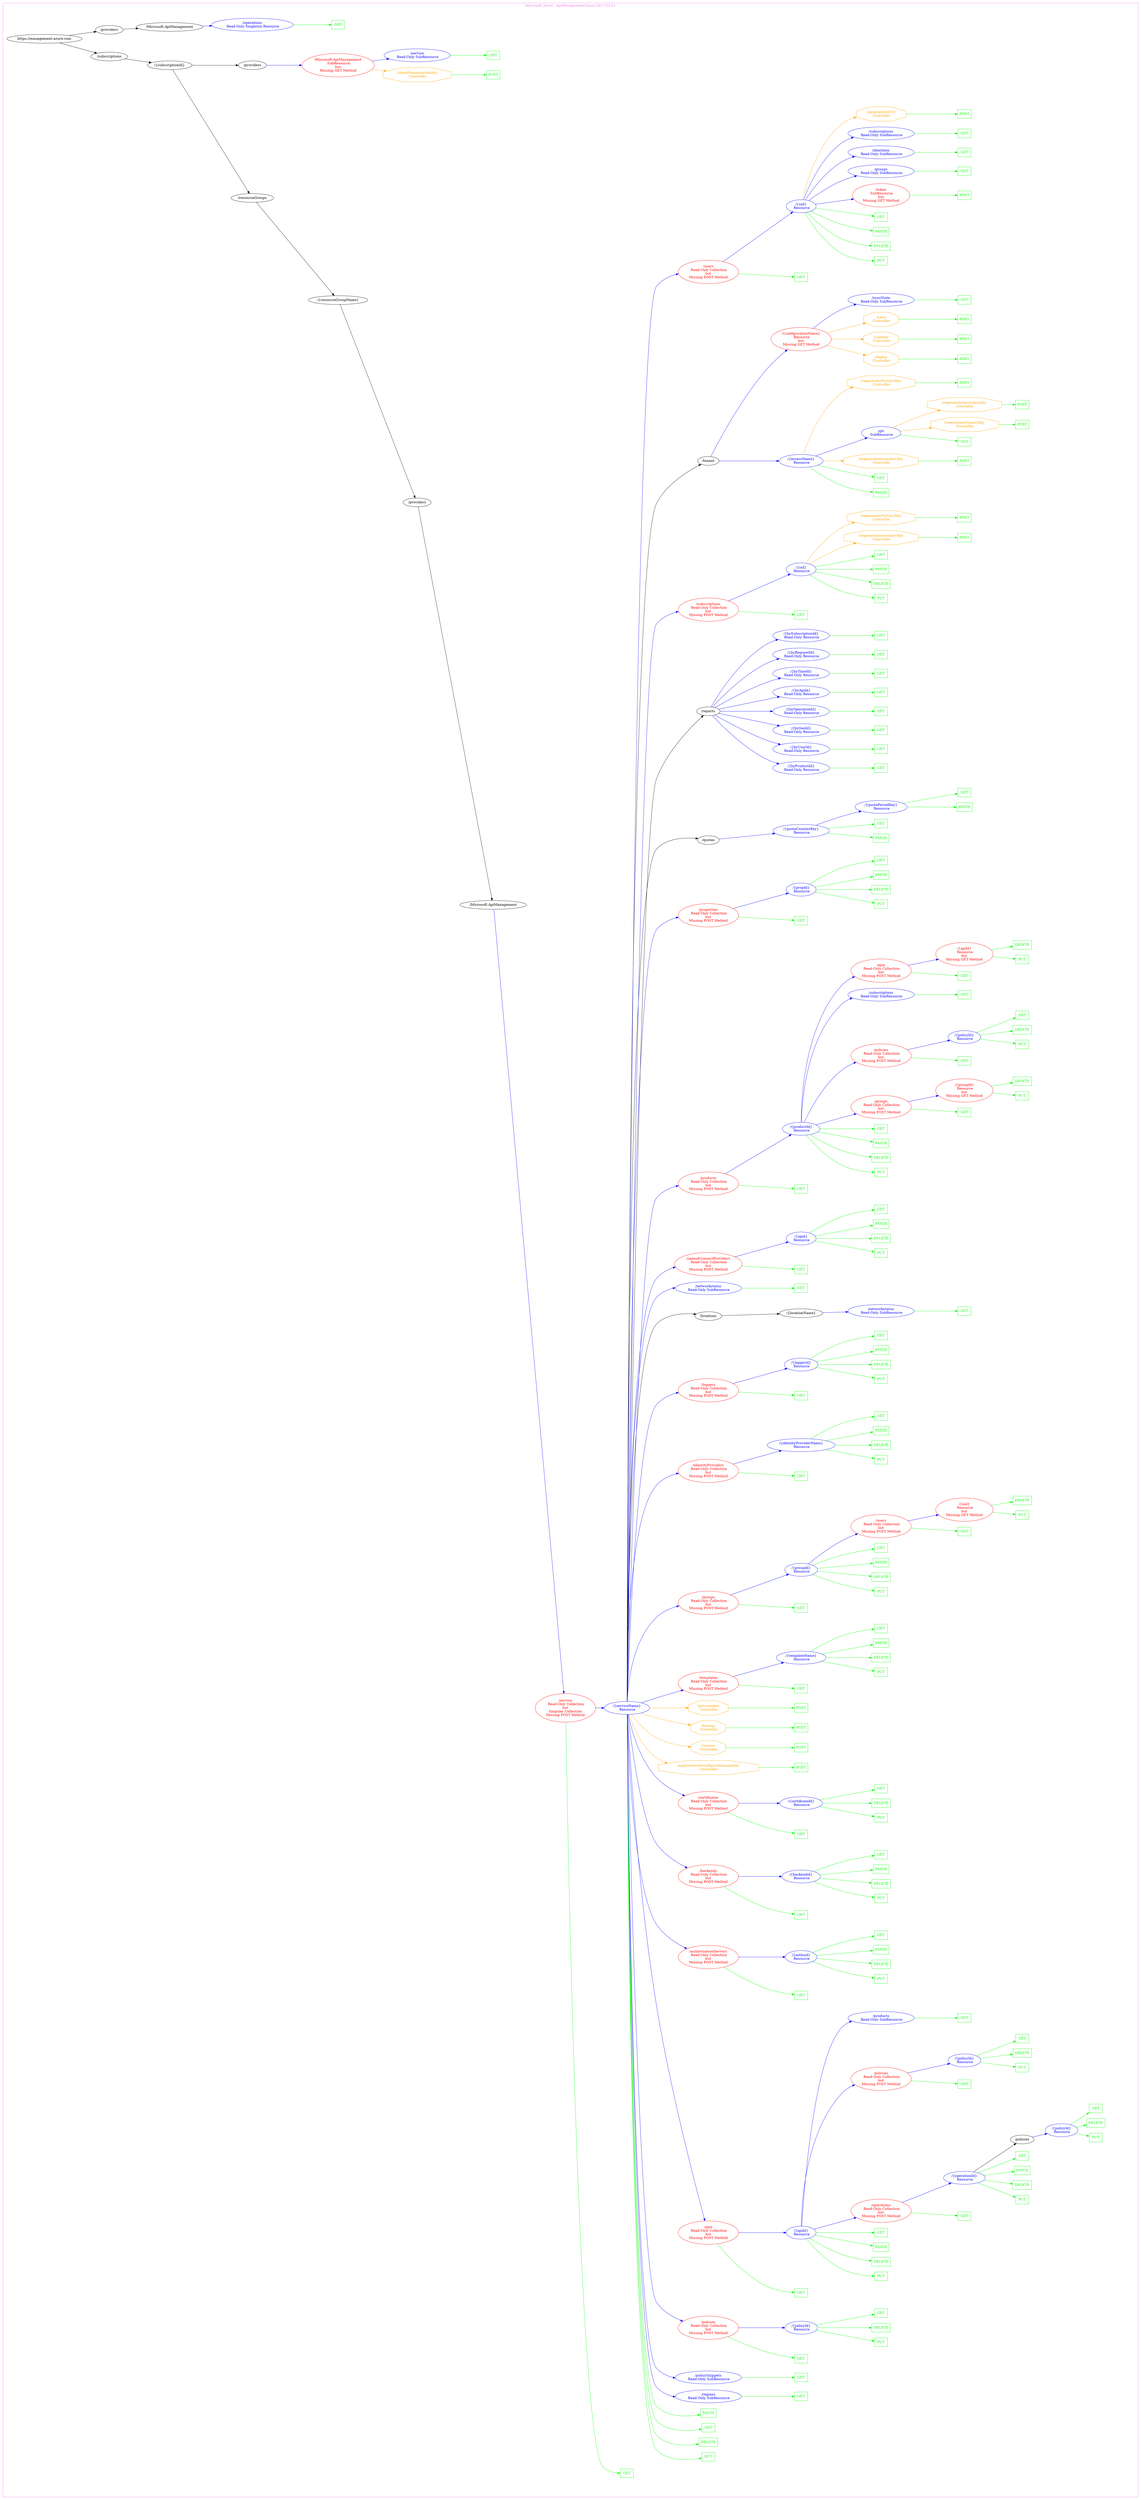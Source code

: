 digraph Cloud_Computing_REST_API {
rankdir="LR";
subgraph cluster_0 {
label="Microsoft Azure - ApiManagementClient 2017-03-01"
color=violet
fontcolor=violet
subgraph cluster_1 {
label=""
color=white
fontcolor=white
node1 [label="https://management.azure.com", shape="ellipse", color="black", fontcolor="black"]
node1 -> node2 [color="black", fontcolor="black"]
subgraph cluster_2 {
label=""
color=white
fontcolor=white
node2 [label="/subscriptions", shape="ellipse", color="black", fontcolor="black"]
node2 -> node3 [color="black", fontcolor="black"]
subgraph cluster_3 {
label=""
color=white
fontcolor=white
node3 [label="/{subscriptionId}", shape="ellipse", color="black", fontcolor="black"]
node3 -> node4 [color="black", fontcolor="black"]
subgraph cluster_4 {
label=""
color=white
fontcolor=white
node4 [label="/resourceGroups", shape="ellipse", color="black", fontcolor="black"]
node4 -> node5 [color="black", fontcolor="black"]
subgraph cluster_5 {
label=""
color=white
fontcolor=white
node5 [label="/{resourceGroupName}", shape="ellipse", color="black", fontcolor="black"]
node5 -> node6 [color="black", fontcolor="black"]
subgraph cluster_6 {
label=""
color=white
fontcolor=white
node6 [label="/providers", shape="ellipse", color="black", fontcolor="black"]
node6 -> node7 [color="black", fontcolor="black"]
subgraph cluster_7 {
label=""
color=white
fontcolor=white
node7 [label="/Microsoft.ApiManagement", shape="ellipse", color="black", fontcolor="black"]
node7 -> node8 [color="blue", fontcolor="blue"]
subgraph cluster_8 {
label=""
color=white
fontcolor=white
node8 [label="/service\n Read-Only Collection\nbut\nSingular Collection\nMissing POST Method", shape="ellipse", color="red", fontcolor="red"]
node8 -> node9 [color="green", fontcolor="green"]
subgraph cluster_9 {
label=""
color=white
fontcolor=white
node9 [label="GET", shape="box", color="green", fontcolor="green"]
}
node8 -> node10 [color="blue", fontcolor="blue"]
subgraph cluster_10 {
label=""
color=white
fontcolor=white
node10 [label="/{serviceName}\n Resource", shape="ellipse", color="blue", fontcolor="blue"]
node10 -> node11 [color="green", fontcolor="green"]
subgraph cluster_11 {
label=""
color=white
fontcolor=white
node11 [label="PUT", shape="box", color="green", fontcolor="green"]
}
node10 -> node12 [color="green", fontcolor="green"]
subgraph cluster_12 {
label=""
color=white
fontcolor=white
node12 [label="DELETE", shape="box", color="green", fontcolor="green"]
}
node10 -> node13 [color="green", fontcolor="green"]
subgraph cluster_13 {
label=""
color=white
fontcolor=white
node13 [label="GET", shape="box", color="green", fontcolor="green"]
}
node10 -> node14 [color="green", fontcolor="green"]
subgraph cluster_14 {
label=""
color=white
fontcolor=white
node14 [label="PATCH", shape="box", color="green", fontcolor="green"]
}
node10 -> node15 [color="blue", fontcolor="blue"]
subgraph cluster_15 {
label=""
color=white
fontcolor=white
node15 [label="/regions\n Read-Only SubResource", shape="ellipse", color="blue", fontcolor="blue"]
node15 -> node16 [color="green", fontcolor="green"]
subgraph cluster_16 {
label=""
color=white
fontcolor=white
node16 [label="GET", shape="box", color="green", fontcolor="green"]
}
}
node10 -> node17 [color="blue", fontcolor="blue"]
subgraph cluster_17 {
label=""
color=white
fontcolor=white
node17 [label="/policySnippets\n Read-Only SubResource", shape="ellipse", color="blue", fontcolor="blue"]
node17 -> node18 [color="green", fontcolor="green"]
subgraph cluster_18 {
label=""
color=white
fontcolor=white
node18 [label="GET", shape="box", color="green", fontcolor="green"]
}
}
node10 -> node19 [color="blue", fontcolor="blue"]
subgraph cluster_19 {
label=""
color=white
fontcolor=white
node19 [label="/policies\n Read-Only Collection\nbut\nMissing POST Method", shape="ellipse", color="red", fontcolor="red"]
node19 -> node20 [color="green", fontcolor="green"]
subgraph cluster_20 {
label=""
color=white
fontcolor=white
node20 [label="GET", shape="box", color="green", fontcolor="green"]
}
node19 -> node21 [color="blue", fontcolor="blue"]
subgraph cluster_21 {
label=""
color=white
fontcolor=white
node21 [label="/{policyId}\n Resource", shape="ellipse", color="blue", fontcolor="blue"]
node21 -> node22 [color="green", fontcolor="green"]
subgraph cluster_22 {
label=""
color=white
fontcolor=white
node22 [label="PUT", shape="box", color="green", fontcolor="green"]
}
node21 -> node23 [color="green", fontcolor="green"]
subgraph cluster_23 {
label=""
color=white
fontcolor=white
node23 [label="DELETE", shape="box", color="green", fontcolor="green"]
}
node21 -> node24 [color="green", fontcolor="green"]
subgraph cluster_24 {
label=""
color=white
fontcolor=white
node24 [label="GET", shape="box", color="green", fontcolor="green"]
}
}
}
node10 -> node25 [color="blue", fontcolor="blue"]
subgraph cluster_25 {
label=""
color=white
fontcolor=white
node25 [label="/apis\n Read-Only Collection\nbut\nMissing POST Method", shape="ellipse", color="red", fontcolor="red"]
node25 -> node26 [color="green", fontcolor="green"]
subgraph cluster_26 {
label=""
color=white
fontcolor=white
node26 [label="GET", shape="box", color="green", fontcolor="green"]
}
node25 -> node27 [color="blue", fontcolor="blue"]
subgraph cluster_27 {
label=""
color=white
fontcolor=white
node27 [label="/{apiId}\n Resource", shape="ellipse", color="blue", fontcolor="blue"]
node27 -> node28 [color="green", fontcolor="green"]
subgraph cluster_28 {
label=""
color=white
fontcolor=white
node28 [label="PUT", shape="box", color="green", fontcolor="green"]
}
node27 -> node29 [color="green", fontcolor="green"]
subgraph cluster_29 {
label=""
color=white
fontcolor=white
node29 [label="DELETE", shape="box", color="green", fontcolor="green"]
}
node27 -> node30 [color="green", fontcolor="green"]
subgraph cluster_30 {
label=""
color=white
fontcolor=white
node30 [label="PATCH", shape="box", color="green", fontcolor="green"]
}
node27 -> node31 [color="green", fontcolor="green"]
subgraph cluster_31 {
label=""
color=white
fontcolor=white
node31 [label="GET", shape="box", color="green", fontcolor="green"]
}
node27 -> node32 [color="blue", fontcolor="blue"]
subgraph cluster_32 {
label=""
color=white
fontcolor=white
node32 [label="/operations\n Read-Only Collection\nbut\nMissing POST Method", shape="ellipse", color="red", fontcolor="red"]
node32 -> node33 [color="green", fontcolor="green"]
subgraph cluster_33 {
label=""
color=white
fontcolor=white
node33 [label="GET", shape="box", color="green", fontcolor="green"]
}
node32 -> node34 [color="blue", fontcolor="blue"]
subgraph cluster_34 {
label=""
color=white
fontcolor=white
node34 [label="/{operationId}\n Resource", shape="ellipse", color="blue", fontcolor="blue"]
node34 -> node35 [color="green", fontcolor="green"]
subgraph cluster_35 {
label=""
color=white
fontcolor=white
node35 [label="PUT", shape="box", color="green", fontcolor="green"]
}
node34 -> node36 [color="green", fontcolor="green"]
subgraph cluster_36 {
label=""
color=white
fontcolor=white
node36 [label="DELETE", shape="box", color="green", fontcolor="green"]
}
node34 -> node37 [color="green", fontcolor="green"]
subgraph cluster_37 {
label=""
color=white
fontcolor=white
node37 [label="PATCH", shape="box", color="green", fontcolor="green"]
}
node34 -> node38 [color="green", fontcolor="green"]
subgraph cluster_38 {
label=""
color=white
fontcolor=white
node38 [label="GET", shape="box", color="green", fontcolor="green"]
}
node34 -> node39 [color="black", fontcolor="black"]
subgraph cluster_39 {
label=""
color=white
fontcolor=white
node39 [label="/policies", shape="ellipse", color="black", fontcolor="black"]
node39 -> node40 [color="blue", fontcolor="blue"]
subgraph cluster_40 {
label=""
color=white
fontcolor=white
node40 [label="/{policyId}\n Resource", shape="ellipse", color="blue", fontcolor="blue"]
node40 -> node41 [color="green", fontcolor="green"]
subgraph cluster_41 {
label=""
color=white
fontcolor=white
node41 [label="PUT", shape="box", color="green", fontcolor="green"]
}
node40 -> node42 [color="green", fontcolor="green"]
subgraph cluster_42 {
label=""
color=white
fontcolor=white
node42 [label="DELETE", shape="box", color="green", fontcolor="green"]
}
node40 -> node43 [color="green", fontcolor="green"]
subgraph cluster_43 {
label=""
color=white
fontcolor=white
node43 [label="GET", shape="box", color="green", fontcolor="green"]
}
}
}
}
}
node27 -> node44 [color="blue", fontcolor="blue"]
subgraph cluster_44 {
label=""
color=white
fontcolor=white
node44 [label="/policies\n Read-Only Collection\nbut\nMissing POST Method", shape="ellipse", color="red", fontcolor="red"]
node44 -> node45 [color="green", fontcolor="green"]
subgraph cluster_45 {
label=""
color=white
fontcolor=white
node45 [label="GET", shape="box", color="green", fontcolor="green"]
}
node44 -> node46 [color="blue", fontcolor="blue"]
subgraph cluster_46 {
label=""
color=white
fontcolor=white
node46 [label="/{policyId}\n Resource", shape="ellipse", color="blue", fontcolor="blue"]
node46 -> node47 [color="green", fontcolor="green"]
subgraph cluster_47 {
label=""
color=white
fontcolor=white
node47 [label="PUT", shape="box", color="green", fontcolor="green"]
}
node46 -> node48 [color="green", fontcolor="green"]
subgraph cluster_48 {
label=""
color=white
fontcolor=white
node48 [label="DELETE", shape="box", color="green", fontcolor="green"]
}
node46 -> node49 [color="green", fontcolor="green"]
subgraph cluster_49 {
label=""
color=white
fontcolor=white
node49 [label="GET", shape="box", color="green", fontcolor="green"]
}
}
}
node27 -> node50 [color="blue", fontcolor="blue"]
subgraph cluster_50 {
label=""
color=white
fontcolor=white
node50 [label="/products\n Read-Only SubResource", shape="ellipse", color="blue", fontcolor="blue"]
node50 -> node51 [color="green", fontcolor="green"]
subgraph cluster_51 {
label=""
color=white
fontcolor=white
node51 [label="GET", shape="box", color="green", fontcolor="green"]
}
}
}
}
node10 -> node52 [color="blue", fontcolor="blue"]
subgraph cluster_52 {
label=""
color=white
fontcolor=white
node52 [label="/authorizationServers\n Read-Only Collection\nbut\nMissing POST Method", shape="ellipse", color="red", fontcolor="red"]
node52 -> node53 [color="green", fontcolor="green"]
subgraph cluster_53 {
label=""
color=white
fontcolor=white
node53 [label="GET", shape="box", color="green", fontcolor="green"]
}
node52 -> node54 [color="blue", fontcolor="blue"]
subgraph cluster_54 {
label=""
color=white
fontcolor=white
node54 [label="/{authsid}\n Resource", shape="ellipse", color="blue", fontcolor="blue"]
node54 -> node55 [color="green", fontcolor="green"]
subgraph cluster_55 {
label=""
color=white
fontcolor=white
node55 [label="PUT", shape="box", color="green", fontcolor="green"]
}
node54 -> node56 [color="green", fontcolor="green"]
subgraph cluster_56 {
label=""
color=white
fontcolor=white
node56 [label="DELETE", shape="box", color="green", fontcolor="green"]
}
node54 -> node57 [color="green", fontcolor="green"]
subgraph cluster_57 {
label=""
color=white
fontcolor=white
node57 [label="PATCH", shape="box", color="green", fontcolor="green"]
}
node54 -> node58 [color="green", fontcolor="green"]
subgraph cluster_58 {
label=""
color=white
fontcolor=white
node58 [label="GET", shape="box", color="green", fontcolor="green"]
}
}
}
node10 -> node59 [color="blue", fontcolor="blue"]
subgraph cluster_59 {
label=""
color=white
fontcolor=white
node59 [label="/backends\n Read-Only Collection\nbut\nMissing POST Method", shape="ellipse", color="red", fontcolor="red"]
node59 -> node60 [color="green", fontcolor="green"]
subgraph cluster_60 {
label=""
color=white
fontcolor=white
node60 [label="GET", shape="box", color="green", fontcolor="green"]
}
node59 -> node61 [color="blue", fontcolor="blue"]
subgraph cluster_61 {
label=""
color=white
fontcolor=white
node61 [label="/{backendid}\n Resource", shape="ellipse", color="blue", fontcolor="blue"]
node61 -> node62 [color="green", fontcolor="green"]
subgraph cluster_62 {
label=""
color=white
fontcolor=white
node62 [label="PUT", shape="box", color="green", fontcolor="green"]
}
node61 -> node63 [color="green", fontcolor="green"]
subgraph cluster_63 {
label=""
color=white
fontcolor=white
node63 [label="DELETE", shape="box", color="green", fontcolor="green"]
}
node61 -> node64 [color="green", fontcolor="green"]
subgraph cluster_64 {
label=""
color=white
fontcolor=white
node64 [label="PATCH", shape="box", color="green", fontcolor="green"]
}
node61 -> node65 [color="green", fontcolor="green"]
subgraph cluster_65 {
label=""
color=white
fontcolor=white
node65 [label="GET", shape="box", color="green", fontcolor="green"]
}
}
}
node10 -> node66 [color="blue", fontcolor="blue"]
subgraph cluster_66 {
label=""
color=white
fontcolor=white
node66 [label="/certificates\n Read-Only Collection\nbut\nMissing POST Method", shape="ellipse", color="red", fontcolor="red"]
node66 -> node67 [color="green", fontcolor="green"]
subgraph cluster_67 {
label=""
color=white
fontcolor=white
node67 [label="GET", shape="box", color="green", fontcolor="green"]
}
node66 -> node68 [color="blue", fontcolor="blue"]
subgraph cluster_68 {
label=""
color=white
fontcolor=white
node68 [label="/{certificateId}\n Resource", shape="ellipse", color="blue", fontcolor="blue"]
node68 -> node69 [color="green", fontcolor="green"]
subgraph cluster_69 {
label=""
color=white
fontcolor=white
node69 [label="PUT", shape="box", color="green", fontcolor="green"]
}
node68 -> node70 [color="green", fontcolor="green"]
subgraph cluster_70 {
label=""
color=white
fontcolor=white
node70 [label="DELETE", shape="box", color="green", fontcolor="green"]
}
node68 -> node71 [color="green", fontcolor="green"]
subgraph cluster_71 {
label=""
color=white
fontcolor=white
node71 [label="GET", shape="box", color="green", fontcolor="green"]
}
}
}
node10 -> node72 [color="orange", fontcolor="orange"]
subgraph cluster_72 {
label=""
color=white
fontcolor=white
node72 [label="/applynetworkconfigurationupdates\n Controller", shape="octagon", color="orange", fontcolor="orange"]
node72 -> node73 [color="green", fontcolor="green"]
subgraph cluster_73 {
label=""
color=white
fontcolor=white
node73 [label="POST", shape="box", color="green", fontcolor="green"]
}
}
node10 -> node74 [color="orange", fontcolor="orange"]
subgraph cluster_74 {
label=""
color=white
fontcolor=white
node74 [label="/restore\n Controller", shape="octagon", color="orange", fontcolor="orange"]
node74 -> node75 [color="green", fontcolor="green"]
subgraph cluster_75 {
label=""
color=white
fontcolor=white
node75 [label="POST", shape="box", color="green", fontcolor="green"]
}
}
node10 -> node76 [color="orange", fontcolor="orange"]
subgraph cluster_76 {
label=""
color=white
fontcolor=white
node76 [label="/backup\n Controller", shape="octagon", color="orange", fontcolor="orange"]
node76 -> node77 [color="green", fontcolor="green"]
subgraph cluster_77 {
label=""
color=white
fontcolor=white
node77 [label="POST", shape="box", color="green", fontcolor="green"]
}
}
node10 -> node78 [color="orange", fontcolor="orange"]
subgraph cluster_78 {
label=""
color=white
fontcolor=white
node78 [label="/getssotoken\n Controller", shape="octagon", color="orange", fontcolor="orange"]
node78 -> node79 [color="green", fontcolor="green"]
subgraph cluster_79 {
label=""
color=white
fontcolor=white
node79 [label="POST", shape="box", color="green", fontcolor="green"]
}
}
node10 -> node80 [color="blue", fontcolor="blue"]
subgraph cluster_80 {
label=""
color=white
fontcolor=white
node80 [label="/templates\n Read-Only Collection\nbut\nMissing POST Method", shape="ellipse", color="red", fontcolor="red"]
node80 -> node81 [color="green", fontcolor="green"]
subgraph cluster_81 {
label=""
color=white
fontcolor=white
node81 [label="GET", shape="box", color="green", fontcolor="green"]
}
node80 -> node82 [color="blue", fontcolor="blue"]
subgraph cluster_82 {
label=""
color=white
fontcolor=white
node82 [label="/{templateName}\n Resource", shape="ellipse", color="blue", fontcolor="blue"]
node82 -> node83 [color="green", fontcolor="green"]
subgraph cluster_83 {
label=""
color=white
fontcolor=white
node83 [label="PUT", shape="box", color="green", fontcolor="green"]
}
node82 -> node84 [color="green", fontcolor="green"]
subgraph cluster_84 {
label=""
color=white
fontcolor=white
node84 [label="DELETE", shape="box", color="green", fontcolor="green"]
}
node82 -> node85 [color="green", fontcolor="green"]
subgraph cluster_85 {
label=""
color=white
fontcolor=white
node85 [label="PATCH", shape="box", color="green", fontcolor="green"]
}
node82 -> node86 [color="green", fontcolor="green"]
subgraph cluster_86 {
label=""
color=white
fontcolor=white
node86 [label="GET", shape="box", color="green", fontcolor="green"]
}
}
}
node10 -> node87 [color="blue", fontcolor="blue"]
subgraph cluster_87 {
label=""
color=white
fontcolor=white
node87 [label="/groups\n Read-Only Collection\nbut\nMissing POST Method", shape="ellipse", color="red", fontcolor="red"]
node87 -> node88 [color="green", fontcolor="green"]
subgraph cluster_88 {
label=""
color=white
fontcolor=white
node88 [label="GET", shape="box", color="green", fontcolor="green"]
}
node87 -> node89 [color="blue", fontcolor="blue"]
subgraph cluster_89 {
label=""
color=white
fontcolor=white
node89 [label="/{groupId}\n Resource", shape="ellipse", color="blue", fontcolor="blue"]
node89 -> node90 [color="green", fontcolor="green"]
subgraph cluster_90 {
label=""
color=white
fontcolor=white
node90 [label="PUT", shape="box", color="green", fontcolor="green"]
}
node89 -> node91 [color="green", fontcolor="green"]
subgraph cluster_91 {
label=""
color=white
fontcolor=white
node91 [label="DELETE", shape="box", color="green", fontcolor="green"]
}
node89 -> node92 [color="green", fontcolor="green"]
subgraph cluster_92 {
label=""
color=white
fontcolor=white
node92 [label="PATCH", shape="box", color="green", fontcolor="green"]
}
node89 -> node93 [color="green", fontcolor="green"]
subgraph cluster_93 {
label=""
color=white
fontcolor=white
node93 [label="GET", shape="box", color="green", fontcolor="green"]
}
node89 -> node94 [color="blue", fontcolor="blue"]
subgraph cluster_94 {
label=""
color=white
fontcolor=white
node94 [label="/users\n Read-Only Collection\nbut\nMissing POST Method", shape="ellipse", color="red", fontcolor="red"]
node94 -> node95 [color="green", fontcolor="green"]
subgraph cluster_95 {
label=""
color=white
fontcolor=white
node95 [label="GET", shape="box", color="green", fontcolor="green"]
}
node94 -> node96 [color="blue", fontcolor="blue"]
subgraph cluster_96 {
label=""
color=white
fontcolor=white
node96 [label="/{uid}\n Resource\nbut\nMissing GET Method", shape="ellipse", color="red", fontcolor="red"]
node96 -> node97 [color="green", fontcolor="green"]
subgraph cluster_97 {
label=""
color=white
fontcolor=white
node97 [label="PUT", shape="box", color="green", fontcolor="green"]
}
node96 -> node98 [color="green", fontcolor="green"]
subgraph cluster_98 {
label=""
color=white
fontcolor=white
node98 [label="DELETE", shape="box", color="green", fontcolor="green"]
}
}
}
}
}
node10 -> node99 [color="blue", fontcolor="blue"]
subgraph cluster_99 {
label=""
color=white
fontcolor=white
node99 [label="/identityProviders\n Read-Only Collection\nbut\nMissing POST Method", shape="ellipse", color="red", fontcolor="red"]
node99 -> node100 [color="green", fontcolor="green"]
subgraph cluster_100 {
label=""
color=white
fontcolor=white
node100 [label="GET", shape="box", color="green", fontcolor="green"]
}
node99 -> node101 [color="blue", fontcolor="blue"]
subgraph cluster_101 {
label=""
color=white
fontcolor=white
node101 [label="/{identityProviderName}\n Resource", shape="ellipse", color="blue", fontcolor="blue"]
node101 -> node102 [color="green", fontcolor="green"]
subgraph cluster_102 {
label=""
color=white
fontcolor=white
node102 [label="PUT", shape="box", color="green", fontcolor="green"]
}
node101 -> node103 [color="green", fontcolor="green"]
subgraph cluster_103 {
label=""
color=white
fontcolor=white
node103 [label="DELETE", shape="box", color="green", fontcolor="green"]
}
node101 -> node104 [color="green", fontcolor="green"]
subgraph cluster_104 {
label=""
color=white
fontcolor=white
node104 [label="PATCH", shape="box", color="green", fontcolor="green"]
}
node101 -> node105 [color="green", fontcolor="green"]
subgraph cluster_105 {
label=""
color=white
fontcolor=white
node105 [label="GET", shape="box", color="green", fontcolor="green"]
}
}
}
node10 -> node106 [color="blue", fontcolor="blue"]
subgraph cluster_106 {
label=""
color=white
fontcolor=white
node106 [label="/loggers\n Read-Only Collection\nbut\nMissing POST Method", shape="ellipse", color="red", fontcolor="red"]
node106 -> node107 [color="green", fontcolor="green"]
subgraph cluster_107 {
label=""
color=white
fontcolor=white
node107 [label="GET", shape="box", color="green", fontcolor="green"]
}
node106 -> node108 [color="blue", fontcolor="blue"]
subgraph cluster_108 {
label=""
color=white
fontcolor=white
node108 [label="/{loggerid}\n Resource", shape="ellipse", color="blue", fontcolor="blue"]
node108 -> node109 [color="green", fontcolor="green"]
subgraph cluster_109 {
label=""
color=white
fontcolor=white
node109 [label="PUT", shape="box", color="green", fontcolor="green"]
}
node108 -> node110 [color="green", fontcolor="green"]
subgraph cluster_110 {
label=""
color=white
fontcolor=white
node110 [label="DELETE", shape="box", color="green", fontcolor="green"]
}
node108 -> node111 [color="green", fontcolor="green"]
subgraph cluster_111 {
label=""
color=white
fontcolor=white
node111 [label="PATCH", shape="box", color="green", fontcolor="green"]
}
node108 -> node112 [color="green", fontcolor="green"]
subgraph cluster_112 {
label=""
color=white
fontcolor=white
node112 [label="GET", shape="box", color="green", fontcolor="green"]
}
}
}
node10 -> node113 [color="black", fontcolor="black"]
subgraph cluster_113 {
label=""
color=white
fontcolor=white
node113 [label="/locations", shape="ellipse", color="black", fontcolor="black"]
node113 -> node114 [color="black", fontcolor="black"]
subgraph cluster_114 {
label=""
color=white
fontcolor=white
node114 [label="/{locationName}", shape="ellipse", color="black", fontcolor="black"]
node114 -> node115 [color="blue", fontcolor="blue"]
subgraph cluster_115 {
label=""
color=white
fontcolor=white
node115 [label="/networkstatus\n Read-Only SubResource", shape="ellipse", color="blue", fontcolor="blue"]
node115 -> node116 [color="green", fontcolor="green"]
subgraph cluster_116 {
label=""
color=white
fontcolor=white
node116 [label="GET", shape="box", color="green", fontcolor="green"]
}
}
}
}
node10 -> node117 [color="blue", fontcolor="blue"]
subgraph cluster_117 {
label=""
color=white
fontcolor=white
node117 [label="/networkstatus\n Read-Only SubResource", shape="ellipse", color="blue", fontcolor="blue"]
node117 -> node118 [color="green", fontcolor="green"]
subgraph cluster_118 {
label=""
color=white
fontcolor=white
node118 [label="GET", shape="box", color="green", fontcolor="green"]
}
}
node10 -> node119 [color="blue", fontcolor="blue"]
subgraph cluster_119 {
label=""
color=white
fontcolor=white
node119 [label="/openidConnectProviders\n Read-Only Collection\nbut\nMissing POST Method", shape="ellipse", color="red", fontcolor="red"]
node119 -> node120 [color="green", fontcolor="green"]
subgraph cluster_120 {
label=""
color=white
fontcolor=white
node120 [label="GET", shape="box", color="green", fontcolor="green"]
}
node119 -> node121 [color="blue", fontcolor="blue"]
subgraph cluster_121 {
label=""
color=white
fontcolor=white
node121 [label="/{opid}\n Resource", shape="ellipse", color="blue", fontcolor="blue"]
node121 -> node122 [color="green", fontcolor="green"]
subgraph cluster_122 {
label=""
color=white
fontcolor=white
node122 [label="PUT", shape="box", color="green", fontcolor="green"]
}
node121 -> node123 [color="green", fontcolor="green"]
subgraph cluster_123 {
label=""
color=white
fontcolor=white
node123 [label="DELETE", shape="box", color="green", fontcolor="green"]
}
node121 -> node124 [color="green", fontcolor="green"]
subgraph cluster_124 {
label=""
color=white
fontcolor=white
node124 [label="PATCH", shape="box", color="green", fontcolor="green"]
}
node121 -> node125 [color="green", fontcolor="green"]
subgraph cluster_125 {
label=""
color=white
fontcolor=white
node125 [label="GET", shape="box", color="green", fontcolor="green"]
}
}
}
node10 -> node126 [color="blue", fontcolor="blue"]
subgraph cluster_126 {
label=""
color=white
fontcolor=white
node126 [label="/products\n Read-Only Collection\nbut\nMissing POST Method", shape="ellipse", color="red", fontcolor="red"]
node126 -> node127 [color="green", fontcolor="green"]
subgraph cluster_127 {
label=""
color=white
fontcolor=white
node127 [label="GET", shape="box", color="green", fontcolor="green"]
}
node126 -> node128 [color="blue", fontcolor="blue"]
subgraph cluster_128 {
label=""
color=white
fontcolor=white
node128 [label="/{productId}\n Resource", shape="ellipse", color="blue", fontcolor="blue"]
node128 -> node129 [color="green", fontcolor="green"]
subgraph cluster_129 {
label=""
color=white
fontcolor=white
node129 [label="PUT", shape="box", color="green", fontcolor="green"]
}
node128 -> node130 [color="green", fontcolor="green"]
subgraph cluster_130 {
label=""
color=white
fontcolor=white
node130 [label="DELETE", shape="box", color="green", fontcolor="green"]
}
node128 -> node131 [color="green", fontcolor="green"]
subgraph cluster_131 {
label=""
color=white
fontcolor=white
node131 [label="PATCH", shape="box", color="green", fontcolor="green"]
}
node128 -> node132 [color="green", fontcolor="green"]
subgraph cluster_132 {
label=""
color=white
fontcolor=white
node132 [label="GET", shape="box", color="green", fontcolor="green"]
}
node128 -> node133 [color="blue", fontcolor="blue"]
subgraph cluster_133 {
label=""
color=white
fontcolor=white
node133 [label="/groups\n Read-Only Collection\nbut\nMissing POST Method", shape="ellipse", color="red", fontcolor="red"]
node133 -> node134 [color="green", fontcolor="green"]
subgraph cluster_134 {
label=""
color=white
fontcolor=white
node134 [label="GET", shape="box", color="green", fontcolor="green"]
}
node133 -> node135 [color="blue", fontcolor="blue"]
subgraph cluster_135 {
label=""
color=white
fontcolor=white
node135 [label="/{groupId}\n Resource\nbut\nMissing GET Method", shape="ellipse", color="red", fontcolor="red"]
node135 -> node136 [color="green", fontcolor="green"]
subgraph cluster_136 {
label=""
color=white
fontcolor=white
node136 [label="PUT", shape="box", color="green", fontcolor="green"]
}
node135 -> node137 [color="green", fontcolor="green"]
subgraph cluster_137 {
label=""
color=white
fontcolor=white
node137 [label="DELETE", shape="box", color="green", fontcolor="green"]
}
}
}
node128 -> node138 [color="blue", fontcolor="blue"]
subgraph cluster_138 {
label=""
color=white
fontcolor=white
node138 [label="/policies\n Read-Only Collection\nbut\nMissing POST Method", shape="ellipse", color="red", fontcolor="red"]
node138 -> node139 [color="green", fontcolor="green"]
subgraph cluster_139 {
label=""
color=white
fontcolor=white
node139 [label="GET", shape="box", color="green", fontcolor="green"]
}
node138 -> node140 [color="blue", fontcolor="blue"]
subgraph cluster_140 {
label=""
color=white
fontcolor=white
node140 [label="/{policyId}\n Resource", shape="ellipse", color="blue", fontcolor="blue"]
node140 -> node141 [color="green", fontcolor="green"]
subgraph cluster_141 {
label=""
color=white
fontcolor=white
node141 [label="PUT", shape="box", color="green", fontcolor="green"]
}
node140 -> node142 [color="green", fontcolor="green"]
subgraph cluster_142 {
label=""
color=white
fontcolor=white
node142 [label="DELETE", shape="box", color="green", fontcolor="green"]
}
node140 -> node143 [color="green", fontcolor="green"]
subgraph cluster_143 {
label=""
color=white
fontcolor=white
node143 [label="GET", shape="box", color="green", fontcolor="green"]
}
}
}
node128 -> node144 [color="blue", fontcolor="blue"]
subgraph cluster_144 {
label=""
color=white
fontcolor=white
node144 [label="/subscriptions\n Read-Only SubResource", shape="ellipse", color="blue", fontcolor="blue"]
node144 -> node145 [color="green", fontcolor="green"]
subgraph cluster_145 {
label=""
color=white
fontcolor=white
node145 [label="GET", shape="box", color="green", fontcolor="green"]
}
}
node128 -> node146 [color="blue", fontcolor="blue"]
subgraph cluster_146 {
label=""
color=white
fontcolor=white
node146 [label="/apis\n Read-Only Collection\nbut\nMissing POST Method", shape="ellipse", color="red", fontcolor="red"]
node146 -> node147 [color="green", fontcolor="green"]
subgraph cluster_147 {
label=""
color=white
fontcolor=white
node147 [label="GET", shape="box", color="green", fontcolor="green"]
}
node146 -> node148 [color="blue", fontcolor="blue"]
subgraph cluster_148 {
label=""
color=white
fontcolor=white
node148 [label="/{apiId}\n Resource\nbut\nMissing GET Method", shape="ellipse", color="red", fontcolor="red"]
node148 -> node149 [color="green", fontcolor="green"]
subgraph cluster_149 {
label=""
color=white
fontcolor=white
node149 [label="PUT", shape="box", color="green", fontcolor="green"]
}
node148 -> node150 [color="green", fontcolor="green"]
subgraph cluster_150 {
label=""
color=white
fontcolor=white
node150 [label="DELETE", shape="box", color="green", fontcolor="green"]
}
}
}
}
}
node10 -> node151 [color="blue", fontcolor="blue"]
subgraph cluster_151 {
label=""
color=white
fontcolor=white
node151 [label="/properties\n Read-Only Collection\nbut\nMissing POST Method", shape="ellipse", color="red", fontcolor="red"]
node151 -> node152 [color="green", fontcolor="green"]
subgraph cluster_152 {
label=""
color=white
fontcolor=white
node152 [label="GET", shape="box", color="green", fontcolor="green"]
}
node151 -> node153 [color="blue", fontcolor="blue"]
subgraph cluster_153 {
label=""
color=white
fontcolor=white
node153 [label="/{propId}\n Resource", shape="ellipse", color="blue", fontcolor="blue"]
node153 -> node154 [color="green", fontcolor="green"]
subgraph cluster_154 {
label=""
color=white
fontcolor=white
node154 [label="PUT", shape="box", color="green", fontcolor="green"]
}
node153 -> node155 [color="green", fontcolor="green"]
subgraph cluster_155 {
label=""
color=white
fontcolor=white
node155 [label="DELETE", shape="box", color="green", fontcolor="green"]
}
node153 -> node156 [color="green", fontcolor="green"]
subgraph cluster_156 {
label=""
color=white
fontcolor=white
node156 [label="PATCH", shape="box", color="green", fontcolor="green"]
}
node153 -> node157 [color="green", fontcolor="green"]
subgraph cluster_157 {
label=""
color=white
fontcolor=white
node157 [label="GET", shape="box", color="green", fontcolor="green"]
}
}
}
node10 -> node158 [color="black", fontcolor="black"]
subgraph cluster_158 {
label=""
color=white
fontcolor=white
node158 [label="/quotas", shape="ellipse", color="black", fontcolor="black"]
node158 -> node159 [color="blue", fontcolor="blue"]
subgraph cluster_159 {
label=""
color=white
fontcolor=white
node159 [label="/{quotaCounterKey}\n Resource", shape="ellipse", color="blue", fontcolor="blue"]
node159 -> node160 [color="green", fontcolor="green"]
subgraph cluster_160 {
label=""
color=white
fontcolor=white
node160 [label="PATCH", shape="box", color="green", fontcolor="green"]
}
node159 -> node161 [color="green", fontcolor="green"]
subgraph cluster_161 {
label=""
color=white
fontcolor=white
node161 [label="GET", shape="box", color="green", fontcolor="green"]
}
node159 -> node162 [color="blue", fontcolor="blue"]
subgraph cluster_162 {
label=""
color=white
fontcolor=white
node162 [label="/{quotaPeriodKey}\n Resource", shape="ellipse", color="blue", fontcolor="blue"]
node162 -> node163 [color="green", fontcolor="green"]
subgraph cluster_163 {
label=""
color=white
fontcolor=white
node163 [label="PATCH", shape="box", color="green", fontcolor="green"]
}
node162 -> node164 [color="green", fontcolor="green"]
subgraph cluster_164 {
label=""
color=white
fontcolor=white
node164 [label="GET", shape="box", color="green", fontcolor="green"]
}
}
}
}
node10 -> node165 [color="black", fontcolor="black"]
subgraph cluster_165 {
label=""
color=white
fontcolor=white
node165 [label="/reports", shape="ellipse", color="black", fontcolor="black"]
node165 -> node166 [color="blue", fontcolor="blue"]
subgraph cluster_166 {
label=""
color=white
fontcolor=white
node166 [label="/{byProductId}\n Read-Only Resource", shape="ellipse", color="blue", fontcolor="blue"]
node166 -> node167 [color="green", fontcolor="green"]
subgraph cluster_167 {
label=""
color=white
fontcolor=white
node167 [label="GET", shape="box", color="green", fontcolor="green"]
}
}
node165 -> node168 [color="blue", fontcolor="blue"]
subgraph cluster_168 {
label=""
color=white
fontcolor=white
node168 [label="/{byUserId}\n Read-Only Resource", shape="ellipse", color="blue", fontcolor="blue"]
node168 -> node169 [color="green", fontcolor="green"]
subgraph cluster_169 {
label=""
color=white
fontcolor=white
node169 [label="GET", shape="box", color="green", fontcolor="green"]
}
}
node165 -> node170 [color="blue", fontcolor="blue"]
subgraph cluster_170 {
label=""
color=white
fontcolor=white
node170 [label="/{byGeoId}\n Read-Only Resource", shape="ellipse", color="blue", fontcolor="blue"]
node170 -> node171 [color="green", fontcolor="green"]
subgraph cluster_171 {
label=""
color=white
fontcolor=white
node171 [label="GET", shape="box", color="green", fontcolor="green"]
}
}
node165 -> node172 [color="blue", fontcolor="blue"]
subgraph cluster_172 {
label=""
color=white
fontcolor=white
node172 [label="/{byOperationId}\n Read-Only Resource", shape="ellipse", color="blue", fontcolor="blue"]
node172 -> node173 [color="green", fontcolor="green"]
subgraph cluster_173 {
label=""
color=white
fontcolor=white
node173 [label="GET", shape="box", color="green", fontcolor="green"]
}
}
node165 -> node174 [color="blue", fontcolor="blue"]
subgraph cluster_174 {
label=""
color=white
fontcolor=white
node174 [label="/{byApiId}\n Read-Only Resource", shape="ellipse", color="blue", fontcolor="blue"]
node174 -> node175 [color="green", fontcolor="green"]
subgraph cluster_175 {
label=""
color=white
fontcolor=white
node175 [label="GET", shape="box", color="green", fontcolor="green"]
}
}
node165 -> node176 [color="blue", fontcolor="blue"]
subgraph cluster_176 {
label=""
color=white
fontcolor=white
node176 [label="/{byTimeId}\n Read-Only Resource", shape="ellipse", color="blue", fontcolor="blue"]
node176 -> node177 [color="green", fontcolor="green"]
subgraph cluster_177 {
label=""
color=white
fontcolor=white
node177 [label="GET", shape="box", color="green", fontcolor="green"]
}
}
node165 -> node178 [color="blue", fontcolor="blue"]
subgraph cluster_178 {
label=""
color=white
fontcolor=white
node178 [label="/{byRequestId}\n Read-Only Resource", shape="ellipse", color="blue", fontcolor="blue"]
node178 -> node179 [color="green", fontcolor="green"]
subgraph cluster_179 {
label=""
color=white
fontcolor=white
node179 [label="GET", shape="box", color="green", fontcolor="green"]
}
}
node165 -> node180 [color="blue", fontcolor="blue"]
subgraph cluster_180 {
label=""
color=white
fontcolor=white
node180 [label="/{bySubscriptionId}\n Read-Only Resource", shape="ellipse", color="blue", fontcolor="blue"]
node180 -> node181 [color="green", fontcolor="green"]
subgraph cluster_181 {
label=""
color=white
fontcolor=white
node181 [label="GET", shape="box", color="green", fontcolor="green"]
}
}
}
node10 -> node182 [color="blue", fontcolor="blue"]
subgraph cluster_182 {
label=""
color=white
fontcolor=white
node182 [label="/subscriptions\n Read-Only Collection\nbut\nMissing POST Method", shape="ellipse", color="red", fontcolor="red"]
node182 -> node183 [color="green", fontcolor="green"]
subgraph cluster_183 {
label=""
color=white
fontcolor=white
node183 [label="GET", shape="box", color="green", fontcolor="green"]
}
node182 -> node184 [color="blue", fontcolor="blue"]
subgraph cluster_184 {
label=""
color=white
fontcolor=white
node184 [label="/{sid}\n Resource", shape="ellipse", color="blue", fontcolor="blue"]
node184 -> node185 [color="green", fontcolor="green"]
subgraph cluster_185 {
label=""
color=white
fontcolor=white
node185 [label="PUT", shape="box", color="green", fontcolor="green"]
}
node184 -> node186 [color="green", fontcolor="green"]
subgraph cluster_186 {
label=""
color=white
fontcolor=white
node186 [label="DELETE", shape="box", color="green", fontcolor="green"]
}
node184 -> node187 [color="green", fontcolor="green"]
subgraph cluster_187 {
label=""
color=white
fontcolor=white
node187 [label="PATCH", shape="box", color="green", fontcolor="green"]
}
node184 -> node188 [color="green", fontcolor="green"]
subgraph cluster_188 {
label=""
color=white
fontcolor=white
node188 [label="GET", shape="box", color="green", fontcolor="green"]
}
node184 -> node189 [color="orange", fontcolor="orange"]
subgraph cluster_189 {
label=""
color=white
fontcolor=white
node189 [label="/regenerateSecondaryKey\n Controller", shape="octagon", color="orange", fontcolor="orange"]
node189 -> node190 [color="green", fontcolor="green"]
subgraph cluster_190 {
label=""
color=white
fontcolor=white
node190 [label="POST", shape="box", color="green", fontcolor="green"]
}
}
node184 -> node191 [color="orange", fontcolor="orange"]
subgraph cluster_191 {
label=""
color=white
fontcolor=white
node191 [label="/regeneratePrimaryKey\n Controller", shape="octagon", color="orange", fontcolor="orange"]
node191 -> node192 [color="green", fontcolor="green"]
subgraph cluster_192 {
label=""
color=white
fontcolor=white
node192 [label="POST", shape="box", color="green", fontcolor="green"]
}
}
}
}
node10 -> node193 [color="black", fontcolor="black"]
subgraph cluster_193 {
label=""
color=white
fontcolor=white
node193 [label="/tenant", shape="ellipse", color="black", fontcolor="black"]
node193 -> node194 [color="blue", fontcolor="blue"]
subgraph cluster_194 {
label=""
color=white
fontcolor=white
node194 [label="/{accessName}\n Resource", shape="ellipse", color="blue", fontcolor="blue"]
node194 -> node195 [color="green", fontcolor="green"]
subgraph cluster_195 {
label=""
color=white
fontcolor=white
node195 [label="PATCH", shape="box", color="green", fontcolor="green"]
}
node194 -> node196 [color="green", fontcolor="green"]
subgraph cluster_196 {
label=""
color=white
fontcolor=white
node196 [label="GET", shape="box", color="green", fontcolor="green"]
}
node194 -> node197 [color="orange", fontcolor="orange"]
subgraph cluster_197 {
label=""
color=white
fontcolor=white
node197 [label="/regenerateSecondaryKey\n Controller", shape="octagon", color="orange", fontcolor="orange"]
node197 -> node198 [color="green", fontcolor="green"]
subgraph cluster_198 {
label=""
color=white
fontcolor=white
node198 [label="POST", shape="box", color="green", fontcolor="green"]
}
}
node194 -> node199 [color="blue", fontcolor="blue"]
subgraph cluster_199 {
label=""
color=white
fontcolor=white
node199 [label="/git\n SubResource", shape="ellipse", color="blue", fontcolor="blue"]
node199 -> node200 [color="green", fontcolor="green"]
subgraph cluster_200 {
label=""
color=white
fontcolor=white
node200 [label="GET", shape="box", color="green", fontcolor="green"]
}
node199 -> node201 [color="orange", fontcolor="orange"]
subgraph cluster_201 {
label=""
color=white
fontcolor=white
node201 [label="/regeneratePrimaryKey\n Controller", shape="octagon", color="orange", fontcolor="orange"]
node201 -> node202 [color="green", fontcolor="green"]
subgraph cluster_202 {
label=""
color=white
fontcolor=white
node202 [label="POST", shape="box", color="green", fontcolor="green"]
}
}
node199 -> node203 [color="orange", fontcolor="orange"]
subgraph cluster_203 {
label=""
color=white
fontcolor=white
node203 [label="/regenerateSecondaryKey\n Controller", shape="octagon", color="orange", fontcolor="orange"]
node203 -> node204 [color="green", fontcolor="green"]
subgraph cluster_204 {
label=""
color=white
fontcolor=white
node204 [label="POST", shape="box", color="green", fontcolor="green"]
}
}
}
node194 -> node205 [color="orange", fontcolor="orange"]
subgraph cluster_205 {
label=""
color=white
fontcolor=white
node205 [label="/regeneratePrimaryKey\n Controller", shape="octagon", color="orange", fontcolor="orange"]
node205 -> node206 [color="green", fontcolor="green"]
subgraph cluster_206 {
label=""
color=white
fontcolor=white
node206 [label="POST", shape="box", color="green", fontcolor="green"]
}
}
}
node193 -> node207 [color="blue", fontcolor="blue"]
subgraph cluster_207 {
label=""
color=white
fontcolor=white
node207 [label="/{configurationName}\n Resource\nbut\nMissing GET Method", shape="ellipse", color="red", fontcolor="red"]
node207 -> node208 [color="orange", fontcolor="orange"]
subgraph cluster_208 {
label=""
color=white
fontcolor=white
node208 [label="/deploy\n Controller", shape="octagon", color="orange", fontcolor="orange"]
node208 -> node209 [color="green", fontcolor="green"]
subgraph cluster_209 {
label=""
color=white
fontcolor=white
node209 [label="POST", shape="box", color="green", fontcolor="green"]
}
}
node207 -> node210 [color="orange", fontcolor="orange"]
subgraph cluster_210 {
label=""
color=white
fontcolor=white
node210 [label="/validate\n Controller", shape="octagon", color="orange", fontcolor="orange"]
node210 -> node211 [color="green", fontcolor="green"]
subgraph cluster_211 {
label=""
color=white
fontcolor=white
node211 [label="POST", shape="box", color="green", fontcolor="green"]
}
}
node207 -> node212 [color="orange", fontcolor="orange"]
subgraph cluster_212 {
label=""
color=white
fontcolor=white
node212 [label="/save\n Controller", shape="octagon", color="orange", fontcolor="orange"]
node212 -> node213 [color="green", fontcolor="green"]
subgraph cluster_213 {
label=""
color=white
fontcolor=white
node213 [label="POST", shape="box", color="green", fontcolor="green"]
}
}
node207 -> node214 [color="blue", fontcolor="blue"]
subgraph cluster_214 {
label=""
color=white
fontcolor=white
node214 [label="/syncState\n Read-Only SubResource", shape="ellipse", color="blue", fontcolor="blue"]
node214 -> node215 [color="green", fontcolor="green"]
subgraph cluster_215 {
label=""
color=white
fontcolor=white
node215 [label="GET", shape="box", color="green", fontcolor="green"]
}
}
}
}
node10 -> node216 [color="blue", fontcolor="blue"]
subgraph cluster_216 {
label=""
color=white
fontcolor=white
node216 [label="/users\n Read-Only Collection\nbut\nMissing POST Method", shape="ellipse", color="red", fontcolor="red"]
node216 -> node217 [color="green", fontcolor="green"]
subgraph cluster_217 {
label=""
color=white
fontcolor=white
node217 [label="GET", shape="box", color="green", fontcolor="green"]
}
node216 -> node218 [color="blue", fontcolor="blue"]
subgraph cluster_218 {
label=""
color=white
fontcolor=white
node218 [label="/{uid}\n Resource", shape="ellipse", color="blue", fontcolor="blue"]
node218 -> node219 [color="green", fontcolor="green"]
subgraph cluster_219 {
label=""
color=white
fontcolor=white
node219 [label="PUT", shape="box", color="green", fontcolor="green"]
}
node218 -> node220 [color="green", fontcolor="green"]
subgraph cluster_220 {
label=""
color=white
fontcolor=white
node220 [label="DELETE", shape="box", color="green", fontcolor="green"]
}
node218 -> node221 [color="green", fontcolor="green"]
subgraph cluster_221 {
label=""
color=white
fontcolor=white
node221 [label="PATCH", shape="box", color="green", fontcolor="green"]
}
node218 -> node222 [color="green", fontcolor="green"]
subgraph cluster_222 {
label=""
color=white
fontcolor=white
node222 [label="GET", shape="box", color="green", fontcolor="green"]
}
node218 -> node223 [color="blue", fontcolor="blue"]
subgraph cluster_223 {
label=""
color=white
fontcolor=white
node223 [label="/token\n SubResource\nbut\nMissing GET Method", shape="ellipse", color="red", fontcolor="red"]
node223 -> node224 [color="green", fontcolor="green"]
subgraph cluster_224 {
label=""
color=white
fontcolor=white
node224 [label="POST", shape="box", color="green", fontcolor="green"]
}
}
node218 -> node225 [color="blue", fontcolor="blue"]
subgraph cluster_225 {
label=""
color=white
fontcolor=white
node225 [label="/groups\n Read-Only SubResource", shape="ellipse", color="blue", fontcolor="blue"]
node225 -> node226 [color="green", fontcolor="green"]
subgraph cluster_226 {
label=""
color=white
fontcolor=white
node226 [label="GET", shape="box", color="green", fontcolor="green"]
}
}
node218 -> node227 [color="blue", fontcolor="blue"]
subgraph cluster_227 {
label=""
color=white
fontcolor=white
node227 [label="/identities\n Read-Only SubResource", shape="ellipse", color="blue", fontcolor="blue"]
node227 -> node228 [color="green", fontcolor="green"]
subgraph cluster_228 {
label=""
color=white
fontcolor=white
node228 [label="GET", shape="box", color="green", fontcolor="green"]
}
}
node218 -> node229 [color="blue", fontcolor="blue"]
subgraph cluster_229 {
label=""
color=white
fontcolor=white
node229 [label="/subscriptions\n Read-Only SubResource", shape="ellipse", color="blue", fontcolor="blue"]
node229 -> node230 [color="green", fontcolor="green"]
subgraph cluster_230 {
label=""
color=white
fontcolor=white
node230 [label="GET", shape="box", color="green", fontcolor="green"]
}
}
node218 -> node231 [color="orange", fontcolor="orange"]
subgraph cluster_231 {
label=""
color=white
fontcolor=white
node231 [label="/generateSsoUrl\n Controller", shape="octagon", color="orange", fontcolor="orange"]
node231 -> node232 [color="green", fontcolor="green"]
subgraph cluster_232 {
label=""
color=white
fontcolor=white
node232 [label="POST", shape="box", color="green", fontcolor="green"]
}
}
}
}
}
}
}
}
}
}
node3 -> node233 [color="black", fontcolor="black"]
subgraph cluster_233 {
label=""
color=white
fontcolor=white
node233 [label="/providers", shape="ellipse", color="black", fontcolor="black"]
node233 -> node234 [color="blue", fontcolor="blue"]
subgraph cluster_234 {
label=""
color=white
fontcolor=white
node234 [label="/Microsoft.ApiManagement\n SubResource\nbut\nMissing GET Method", shape="ellipse", color="red", fontcolor="red"]
node234 -> node235 [color="orange", fontcolor="orange"]
subgraph cluster_235 {
label=""
color=white
fontcolor=white
node235 [label="/checkNameAvailability\n Controller", shape="octagon", color="orange", fontcolor="orange"]
node235 -> node236 [color="green", fontcolor="green"]
subgraph cluster_236 {
label=""
color=white
fontcolor=white
node236 [label="POST", shape="box", color="green", fontcolor="green"]
}
}
node234 -> node237 [color="blue", fontcolor="blue"]
subgraph cluster_237 {
label=""
color=white
fontcolor=white
node237 [label="/service\n Read-Only SubResource", shape="ellipse", color="blue", fontcolor="blue"]
node237 -> node238 [color="green", fontcolor="green"]
subgraph cluster_238 {
label=""
color=white
fontcolor=white
node238 [label="GET", shape="box", color="green", fontcolor="green"]
}
}
}
}
}
}
node1 -> node239 [color="black", fontcolor="black"]
subgraph cluster_239 {
label=""
color=white
fontcolor=white
node239 [label="/providers", shape="ellipse", color="black", fontcolor="black"]
node239 -> node240 [color="black", fontcolor="black"]
subgraph cluster_240 {
label=""
color=white
fontcolor=white
node240 [label="/Microsoft.ApiManagement", shape="ellipse", color="black", fontcolor="black"]
node240 -> node241 [color="blue", fontcolor="blue"]
subgraph cluster_241 {
label=""
color=white
fontcolor=white
node241 [label="/operations\n Read-Only Singleton Resource", shape="ellipse", color="blue", fontcolor="blue"]
node241 -> node242 [color="green", fontcolor="green"]
subgraph cluster_242 {
label=""
color=white
fontcolor=white
node242 [label="GET", shape="box", color="green", fontcolor="green"]
}
}
}
}
}
}
}
